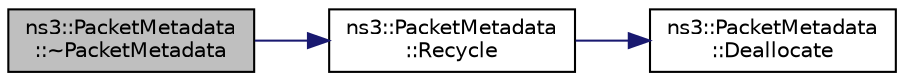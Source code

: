 digraph "ns3::PacketMetadata::~PacketMetadata"
{
 // LATEX_PDF_SIZE
  edge [fontname="Helvetica",fontsize="10",labelfontname="Helvetica",labelfontsize="10"];
  node [fontname="Helvetica",fontsize="10",shape=record];
  rankdir="LR";
  Node1 [label="ns3::PacketMetadata\l::~PacketMetadata",height=0.2,width=0.4,color="black", fillcolor="grey75", style="filled", fontcolor="black",tooltip=" "];
  Node1 -> Node2 [color="midnightblue",fontsize="10",style="solid",fontname="Helvetica"];
  Node2 [label="ns3::PacketMetadata\l::Recycle",height=0.2,width=0.4,color="black", fillcolor="white", style="filled",URL="$classns3_1_1_packet_metadata.html#ae4bff0e3145f955d12e75531b0be6b7f",tooltip="Recycle the buffer memory."];
  Node2 -> Node3 [color="midnightblue",fontsize="10",style="solid",fontname="Helvetica"];
  Node3 [label="ns3::PacketMetadata\l::Deallocate",height=0.2,width=0.4,color="black", fillcolor="white", style="filled",URL="$classns3_1_1_packet_metadata.html#a5284ea0e3b7e0e272ca521cb976431b7",tooltip="Deallocate the buffer memory."];
}
